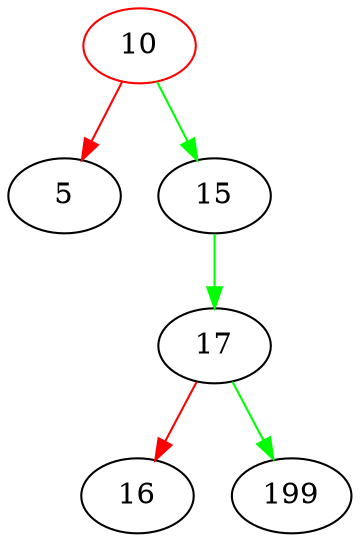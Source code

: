 digraph G{
10[color=red];
10->5[color=red];
10->15[color=green];
15->17[color=green];
17->16[color=red];
17->199[color=green];
}
